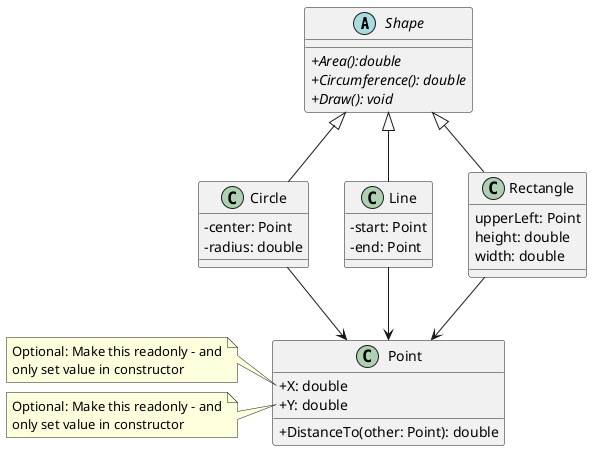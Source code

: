 @startuml

skinparam classAttributeIconSize 0

Shape <|-- Circle
Shape <|-- Line
Shape <|-- Rectangle
Circle --> Point
Line --> Point
Rectangle --> Point

abstract class Shape {
  +{abstract} Area():double
  +{abstract} Circumference(): double
  +{abstract} Draw(): void
}

class Circle {
  -center: Point
  -radius: double 
}

class Line {
  -start: Point
  -end: Point
}

class Rectangle {
  upperLeft: Point
  height: double
  width: double
}

class Point {
  +X: double
  +Y: double

  +DistanceTo(other: Point): double
}

note left of Point::X
  Optional: Make this readonly - and
  only set value in constructor
end note
note left of Point::Y
  Optional: Make this readonly - and
  only set value in constructor
end note


@enduml